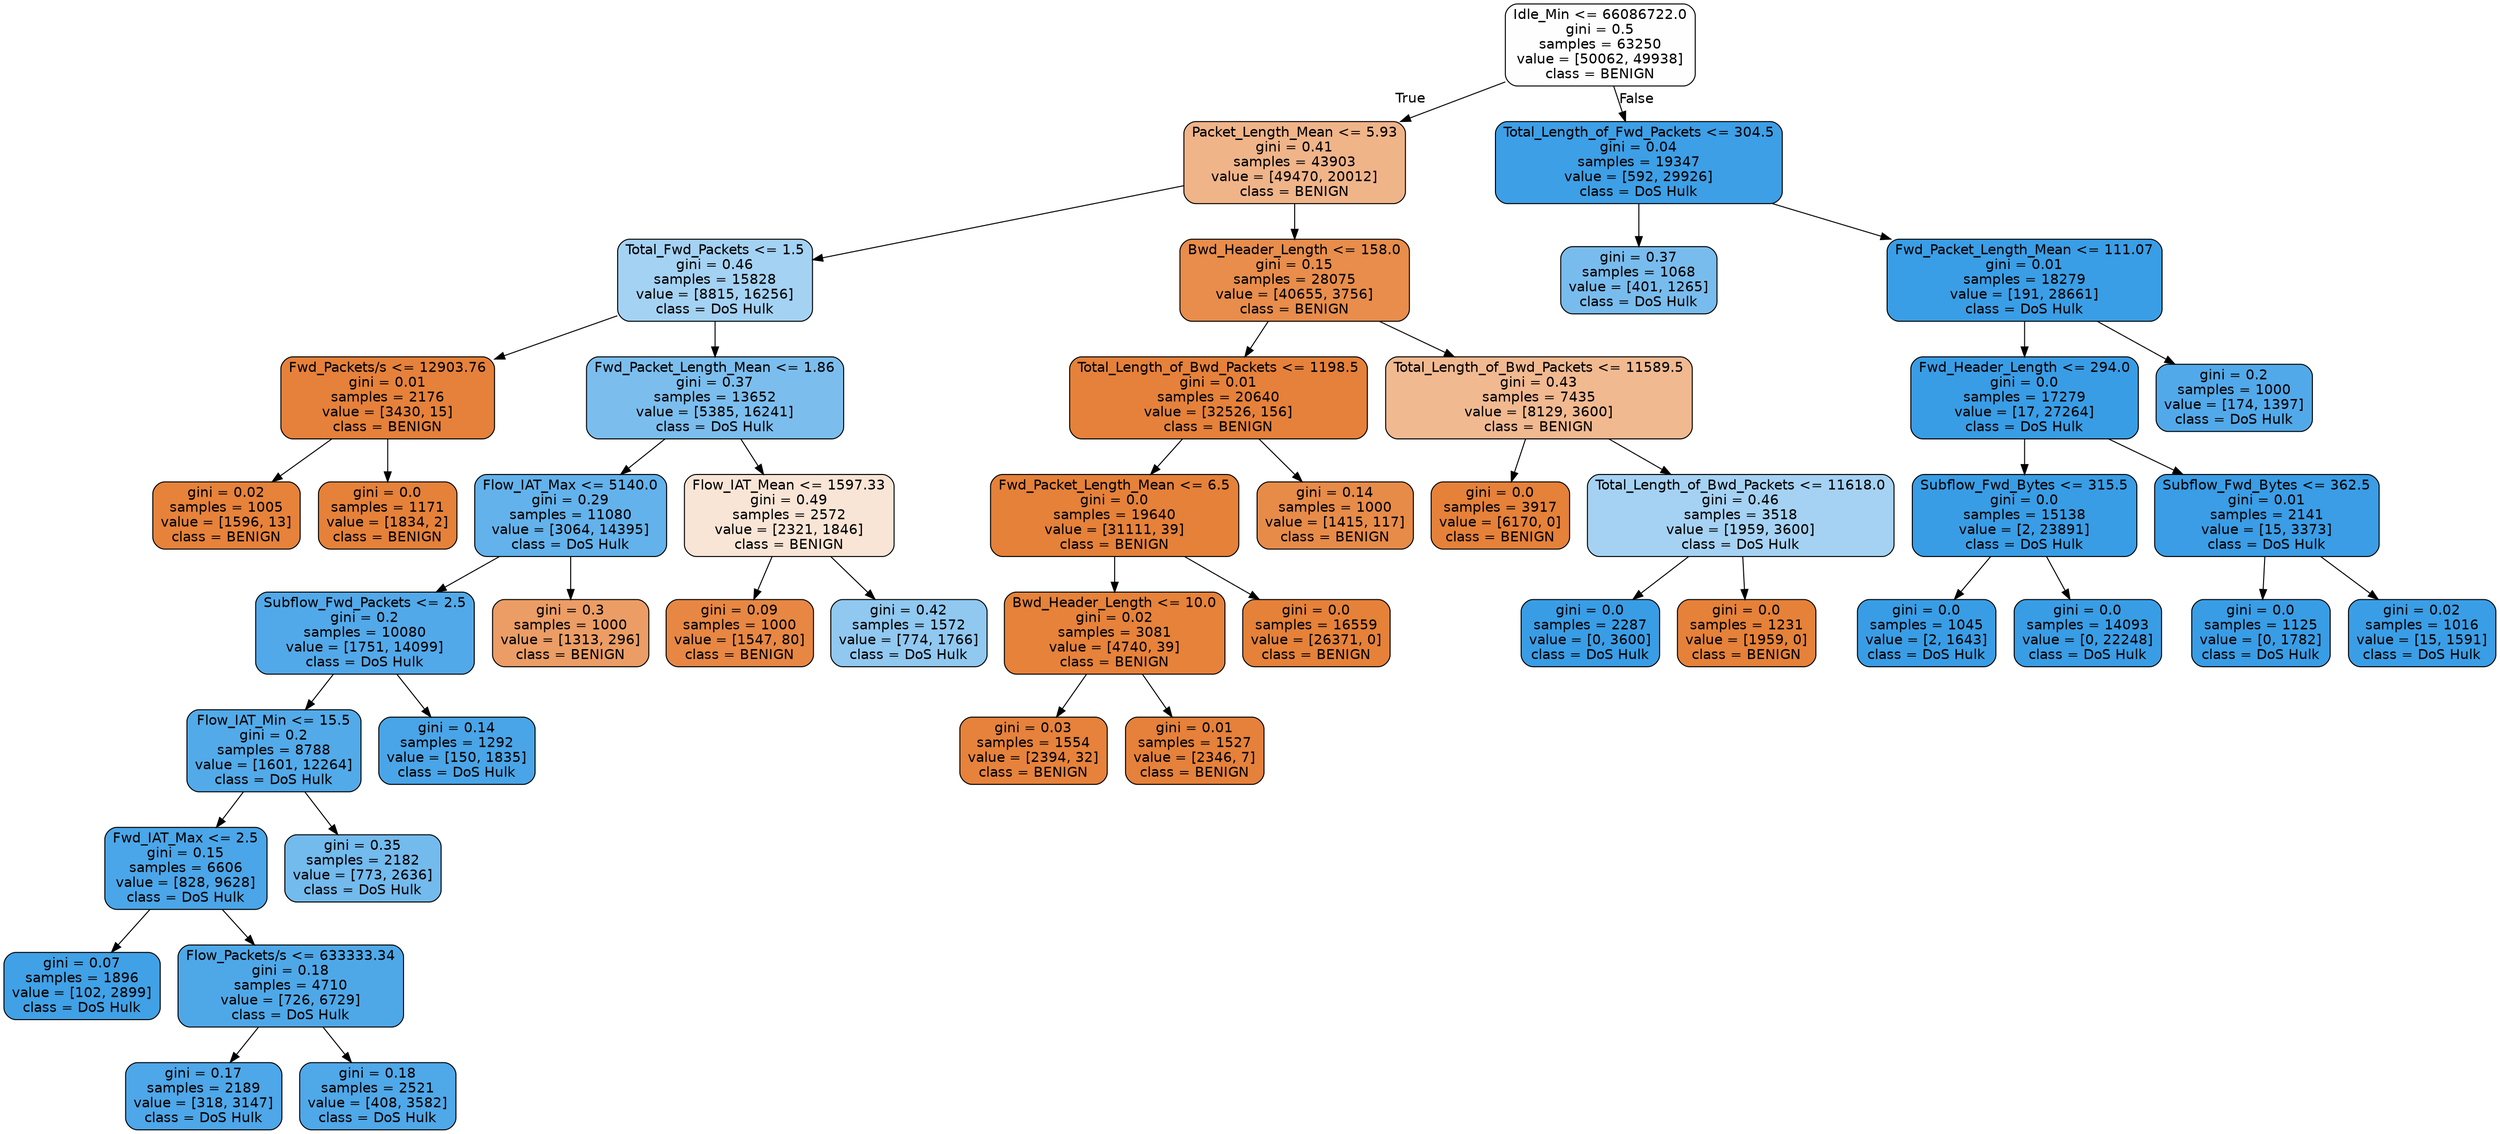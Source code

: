 digraph Tree {
node [shape=box, style="filled, rounded", color="black", fontname=helvetica] ;
edge [fontname=helvetica] ;
0 [label="Idle_Min <= 66086722.0\ngini = 0.5\nsamples = 63250\nvalue = [50062, 49938]\nclass = BENIGN", fillcolor="#e5813901"] ;
1 [label="Packet_Length_Mean <= 5.93\ngini = 0.41\nsamples = 43903\nvalue = [49470, 20012]\nclass = BENIGN", fillcolor="#e5813998"] ;
0 -> 1 [labeldistance=2.5, labelangle=45, headlabel="True"] ;
2 [label="Total_Fwd_Packets <= 1.5\ngini = 0.46\nsamples = 15828\nvalue = [8815, 16256]\nclass = DoS Hulk", fillcolor="#399de575"] ;
1 -> 2 ;
3 [label="Fwd_Packets/s <= 12903.76\ngini = 0.01\nsamples = 2176\nvalue = [3430, 15]\nclass = BENIGN", fillcolor="#e58139fe"] ;
2 -> 3 ;
4 [label="gini = 0.02\nsamples = 1005\nvalue = [1596, 13]\nclass = BENIGN", fillcolor="#e58139fd"] ;
3 -> 4 ;
5 [label="gini = 0.0\nsamples = 1171\nvalue = [1834, 2]\nclass = BENIGN", fillcolor="#e58139ff"] ;
3 -> 5 ;
6 [label="Fwd_Packet_Length_Mean <= 1.86\ngini = 0.37\nsamples = 13652\nvalue = [5385, 16241]\nclass = DoS Hulk", fillcolor="#399de5aa"] ;
2 -> 6 ;
7 [label="Flow_IAT_Max <= 5140.0\ngini = 0.29\nsamples = 11080\nvalue = [3064, 14395]\nclass = DoS Hulk", fillcolor="#399de5c9"] ;
6 -> 7 ;
8 [label="Subflow_Fwd_Packets <= 2.5\ngini = 0.2\nsamples = 10080\nvalue = [1751, 14099]\nclass = DoS Hulk", fillcolor="#399de5df"] ;
7 -> 8 ;
9 [label="Flow_IAT_Min <= 15.5\ngini = 0.2\nsamples = 8788\nvalue = [1601, 12264]\nclass = DoS Hulk", fillcolor="#399de5de"] ;
8 -> 9 ;
10 [label="Fwd_IAT_Max <= 2.5\ngini = 0.15\nsamples = 6606\nvalue = [828, 9628]\nclass = DoS Hulk", fillcolor="#399de5e9"] ;
9 -> 10 ;
11 [label="gini = 0.07\nsamples = 1896\nvalue = [102, 2899]\nclass = DoS Hulk", fillcolor="#399de5f6"] ;
10 -> 11 ;
12 [label="Flow_Packets/s <= 633333.34\ngini = 0.18\nsamples = 4710\nvalue = [726, 6729]\nclass = DoS Hulk", fillcolor="#399de5e3"] ;
10 -> 12 ;
13 [label="gini = 0.17\nsamples = 2189\nvalue = [318, 3147]\nclass = DoS Hulk", fillcolor="#399de5e5"] ;
12 -> 13 ;
14 [label="gini = 0.18\nsamples = 2521\nvalue = [408, 3582]\nclass = DoS Hulk", fillcolor="#399de5e2"] ;
12 -> 14 ;
15 [label="gini = 0.35\nsamples = 2182\nvalue = [773, 2636]\nclass = DoS Hulk", fillcolor="#399de5b4"] ;
9 -> 15 ;
16 [label="gini = 0.14\nsamples = 1292\nvalue = [150, 1835]\nclass = DoS Hulk", fillcolor="#399de5ea"] ;
8 -> 16 ;
17 [label="gini = 0.3\nsamples = 1000\nvalue = [1313, 296]\nclass = BENIGN", fillcolor="#e58139c6"] ;
7 -> 17 ;
18 [label="Flow_IAT_Mean <= 1597.33\ngini = 0.49\nsamples = 2572\nvalue = [2321, 1846]\nclass = BENIGN", fillcolor="#e5813934"] ;
6 -> 18 ;
19 [label="gini = 0.09\nsamples = 1000\nvalue = [1547, 80]\nclass = BENIGN", fillcolor="#e58139f2"] ;
18 -> 19 ;
20 [label="gini = 0.42\nsamples = 1572\nvalue = [774, 1766]\nclass = DoS Hulk", fillcolor="#399de58f"] ;
18 -> 20 ;
21 [label="Bwd_Header_Length <= 158.0\ngini = 0.15\nsamples = 28075\nvalue = [40655, 3756]\nclass = BENIGN", fillcolor="#e58139e7"] ;
1 -> 21 ;
22 [label="Total_Length_of_Bwd_Packets <= 1198.5\ngini = 0.01\nsamples = 20640\nvalue = [32526, 156]\nclass = BENIGN", fillcolor="#e58139fe"] ;
21 -> 22 ;
23 [label="Fwd_Packet_Length_Mean <= 6.5\ngini = 0.0\nsamples = 19640\nvalue = [31111, 39]\nclass = BENIGN", fillcolor="#e58139ff"] ;
22 -> 23 ;
24 [label="Bwd_Header_Length <= 10.0\ngini = 0.02\nsamples = 3081\nvalue = [4740, 39]\nclass = BENIGN", fillcolor="#e58139fd"] ;
23 -> 24 ;
25 [label="gini = 0.03\nsamples = 1554\nvalue = [2394, 32]\nclass = BENIGN", fillcolor="#e58139fc"] ;
24 -> 25 ;
26 [label="gini = 0.01\nsamples = 1527\nvalue = [2346, 7]\nclass = BENIGN", fillcolor="#e58139fe"] ;
24 -> 26 ;
27 [label="gini = 0.0\nsamples = 16559\nvalue = [26371, 0]\nclass = BENIGN", fillcolor="#e58139ff"] ;
23 -> 27 ;
28 [label="gini = 0.14\nsamples = 1000\nvalue = [1415, 117]\nclass = BENIGN", fillcolor="#e58139ea"] ;
22 -> 28 ;
29 [label="Total_Length_of_Bwd_Packets <= 11589.5\ngini = 0.43\nsamples = 7435\nvalue = [8129, 3600]\nclass = BENIGN", fillcolor="#e581398e"] ;
21 -> 29 ;
30 [label="gini = 0.0\nsamples = 3917\nvalue = [6170, 0]\nclass = BENIGN", fillcolor="#e58139ff"] ;
29 -> 30 ;
31 [label="Total_Length_of_Bwd_Packets <= 11618.0\ngini = 0.46\nsamples = 3518\nvalue = [1959, 3600]\nclass = DoS Hulk", fillcolor="#399de574"] ;
29 -> 31 ;
32 [label="gini = 0.0\nsamples = 2287\nvalue = [0, 3600]\nclass = DoS Hulk", fillcolor="#399de5ff"] ;
31 -> 32 ;
33 [label="gini = 0.0\nsamples = 1231\nvalue = [1959, 0]\nclass = BENIGN", fillcolor="#e58139ff"] ;
31 -> 33 ;
34 [label="Total_Length_of_Fwd_Packets <= 304.5\ngini = 0.04\nsamples = 19347\nvalue = [592, 29926]\nclass = DoS Hulk", fillcolor="#399de5fa"] ;
0 -> 34 [labeldistance=2.5, labelangle=-45, headlabel="False"] ;
35 [label="gini = 0.37\nsamples = 1068\nvalue = [401, 1265]\nclass = DoS Hulk", fillcolor="#399de5ae"] ;
34 -> 35 ;
36 [label="Fwd_Packet_Length_Mean <= 111.07\ngini = 0.01\nsamples = 18279\nvalue = [191, 28661]\nclass = DoS Hulk", fillcolor="#399de5fd"] ;
34 -> 36 ;
37 [label="Fwd_Header_Length <= 294.0\ngini = 0.0\nsamples = 17279\nvalue = [17, 27264]\nclass = DoS Hulk", fillcolor="#399de5ff"] ;
36 -> 37 ;
38 [label="Subflow_Fwd_Bytes <= 315.5\ngini = 0.0\nsamples = 15138\nvalue = [2, 23891]\nclass = DoS Hulk", fillcolor="#399de5ff"] ;
37 -> 38 ;
39 [label="gini = 0.0\nsamples = 1045\nvalue = [2, 1643]\nclass = DoS Hulk", fillcolor="#399de5ff"] ;
38 -> 39 ;
40 [label="gini = 0.0\nsamples = 14093\nvalue = [0, 22248]\nclass = DoS Hulk", fillcolor="#399de5ff"] ;
38 -> 40 ;
41 [label="Subflow_Fwd_Bytes <= 362.5\ngini = 0.01\nsamples = 2141\nvalue = [15, 3373]\nclass = DoS Hulk", fillcolor="#399de5fe"] ;
37 -> 41 ;
42 [label="gini = 0.0\nsamples = 1125\nvalue = [0, 1782]\nclass = DoS Hulk", fillcolor="#399de5ff"] ;
41 -> 42 ;
43 [label="gini = 0.02\nsamples = 1016\nvalue = [15, 1591]\nclass = DoS Hulk", fillcolor="#399de5fd"] ;
41 -> 43 ;
44 [label="gini = 0.2\nsamples = 1000\nvalue = [174, 1397]\nclass = DoS Hulk", fillcolor="#399de5df"] ;
36 -> 44 ;
}